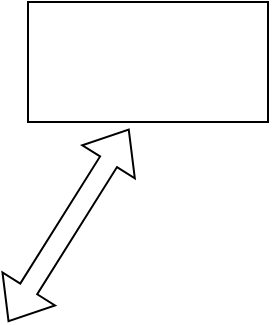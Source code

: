 <mxfile version="20.0.1" type="github"><diagram id="nDQorS5jXf7sJqvEhvzx" name="Page-1"><mxGraphModel dx="1022" dy="468" grid="1" gridSize="10" guides="1" tooltips="1" connect="1" arrows="1" fold="1" page="1" pageScale="1" pageWidth="850" pageHeight="1100" math="0" shadow="0"><root><mxCell id="0"/><mxCell id="1" parent="0"/><mxCell id="knQ85lHifSVFnVtaWEx_-1" value="" style="rounded=0;whiteSpace=wrap;html=1;" vertex="1" parent="1"><mxGeometry x="360" y="210" width="120" height="60" as="geometry"/></mxCell><mxCell id="knQ85lHifSVFnVtaWEx_-2" value="" style="shape=flexArrow;endArrow=classic;startArrow=classic;html=1;rounded=0;exitX=0.422;exitY=1.056;exitDx=0;exitDy=0;exitPerimeter=0;" edge="1" parent="1" source="knQ85lHifSVFnVtaWEx_-1"><mxGeometry width="100" height="100" relative="1" as="geometry"><mxPoint x="370" y="290" as="sourcePoint"/><mxPoint x="350" y="370" as="targetPoint"/></mxGeometry></mxCell></root></mxGraphModel></diagram></mxfile>